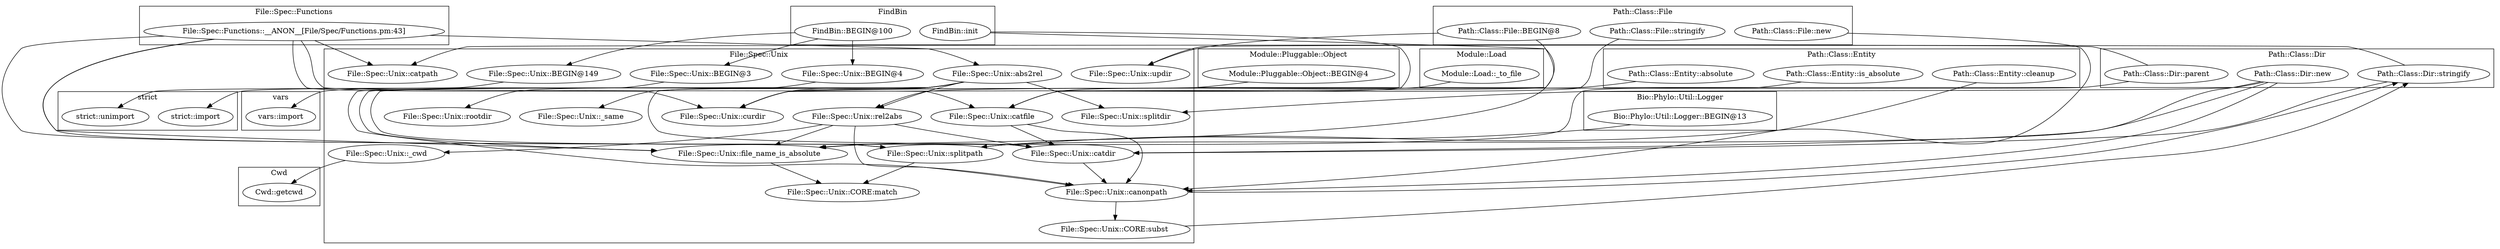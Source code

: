 digraph {
graph [overlap=false]
subgraph cluster_File_Spec_Functions {
	label="File::Spec::Functions";
	"File::Spec::Functions::__ANON__[File/Spec/Functions.pm:43]";
}
subgraph cluster_FindBin {
	label="FindBin";
	"FindBin::init";
	"FindBin::BEGIN@100";
}
subgraph cluster_Bio_Phylo_Util_Logger {
	label="Bio::Phylo::Util::Logger";
	"Bio::Phylo::Util::Logger::BEGIN@13";
}
subgraph cluster_Path_Class_Dir {
	label="Path::Class::Dir";
	"Path::Class::Dir::parent";
	"Path::Class::Dir::new";
	"Path::Class::Dir::stringify";
}
subgraph cluster_Path_Class_Entity {
	label="Path::Class::Entity";
	"Path::Class::Entity::is_absolute";
	"Path::Class::Entity::absolute";
	"Path::Class::Entity::cleanup";
}
subgraph cluster_File_Spec_Unix {
	label="File::Spec::Unix";
	"File::Spec::Unix::canonpath";
	"File::Spec::Unix::BEGIN@149";
	"File::Spec::Unix::abs2rel";
	"File::Spec::Unix::splitpath";
	"File::Spec::Unix::splitdir";
	"File::Spec::Unix::BEGIN@3";
	"File::Spec::Unix::catdir";
	"File::Spec::Unix::curdir";
	"File::Spec::Unix::_cwd";
	"File::Spec::Unix::rel2abs";
	"File::Spec::Unix::rootdir";
	"File::Spec::Unix::CORE:match";
	"File::Spec::Unix::catfile";
	"File::Spec::Unix::_same";
	"File::Spec::Unix::catpath";
	"File::Spec::Unix::updir";
	"File::Spec::Unix::file_name_is_absolute";
	"File::Spec::Unix::BEGIN@4";
	"File::Spec::Unix::CORE:subst";
}
subgraph cluster_Module_Load {
	label="Module::Load";
	"Module::Load::_to_file";
}
subgraph cluster_Module_Pluggable_Object {
	label="Module::Pluggable::Object";
	"Module::Pluggable::Object::BEGIN@4";
}
subgraph cluster_Path_Class_File {
	label="Path::Class::File";
	"Path::Class::File::stringify";
	"Path::Class::File::new";
	"Path::Class::File::BEGIN@8";
}
subgraph cluster_vars {
	label="vars";
	"vars::import";
}
subgraph cluster_Cwd {
	label="Cwd";
	"Cwd::getcwd";
}
subgraph cluster_strict {
	label="strict";
	"strict::unimport";
	"strict::import";
}
"File::Spec::Unix::canonpath" -> "Path::Class::Dir::stringify";
"File::Spec::Unix::CORE:subst" -> "Path::Class::Dir::stringify";
"File::Spec::Unix::abs2rel" -> "File::Spec::Unix::rootdir";
"File::Spec::Functions::__ANON__[File/Spec/Functions.pm:43]" -> "File::Spec::Unix::catpath";
"Path::Class::Dir::stringify" -> "File::Spec::Unix::catpath";
"Module::Load::_to_file" -> "File::Spec::Unix::catfile";
"File::Spec::Functions::__ANON__[File/Spec/Functions.pm:43]" -> "File::Spec::Unix::catfile";
"Path::Class::File::stringify" -> "File::Spec::Unix::catfile";
"FindBin::init" -> "File::Spec::Unix::catfile";
"Path::Class::Dir::new" -> "File::Spec::Unix::splitdir";
"File::Spec::Unix::abs2rel" -> "File::Spec::Unix::splitdir";
"File::Spec::Unix::abs2rel" -> "File::Spec::Unix::rel2abs";
"Path::Class::Entity::absolute" -> "File::Spec::Unix::rel2abs";
"Path::Class::Dir::new" -> "File::Spec::Unix::canonpath";
"File::Spec::Unix::abs2rel" -> "File::Spec::Unix::canonpath";
"File::Spec::Unix::rel2abs" -> "File::Spec::Unix::canonpath";
"Path::Class::Entity::cleanup" -> "File::Spec::Unix::canonpath";
"File::Spec::Unix::catfile" -> "File::Spec::Unix::canonpath";
"File::Spec::Unix::catdir" -> "File::Spec::Unix::canonpath";
"File::Spec::Unix::file_name_is_absolute" -> "File::Spec::Unix::CORE:match";
"File::Spec::Unix::splitpath" -> "File::Spec::Unix::CORE:match";
"Path::Class::Dir::parent" -> "File::Spec::Unix::curdir";
"File::Spec::Unix::abs2rel" -> "File::Spec::Unix::curdir";
"Module::Pluggable::Object::BEGIN@4" -> "File::Spec::Unix::curdir";
"File::Spec::Functions::__ANON__[File/Spec/Functions.pm:43]" -> "File::Spec::Unix::curdir";
"Path::Class::File::BEGIN@8" -> "File::Spec::Unix::curdir";
"Path::Class::Dir::new" -> "File::Spec::Unix::catdir";
"File::Spec::Unix::abs2rel" -> "File::Spec::Unix::catdir";
"File::Spec::Unix::rel2abs" -> "File::Spec::Unix::catdir";
"File::Spec::Functions::__ANON__[File/Spec/Functions.pm:43]" -> "File::Spec::Unix::catdir";
"File::Spec::Unix::catfile" -> "File::Spec::Unix::catdir";
"Path::Class::Dir::stringify" -> "File::Spec::Unix::catdir";
"File::Spec::Unix::BEGIN@3" -> "strict::import";
"FindBin::BEGIN@100" -> "File::Spec::Unix::BEGIN@4";
"File::Spec::Unix::canonpath" -> "File::Spec::Unix::CORE:subst";
"File::Spec::Unix::BEGIN@149" -> "strict::unimport";
"File::Spec::Unix::BEGIN@4" -> "vars::import";
"File::Spec::Unix::abs2rel" -> "File::Spec::Unix::file_name_is_absolute";
"Path::Class::Entity::is_absolute" -> "File::Spec::Unix::file_name_is_absolute";
"File::Spec::Unix::rel2abs" -> "File::Spec::Unix::file_name_is_absolute";
"File::Spec::Functions::__ANON__[File/Spec/Functions.pm:43]" -> "File::Spec::Unix::file_name_is_absolute";
"FindBin::init" -> "File::Spec::Unix::file_name_is_absolute";
"Bio::Phylo::Util::Logger::BEGIN@13" -> "File::Spec::Unix::splitpath";
"Path::Class::Dir::new" -> "File::Spec::Unix::splitpath";
"File::Spec::Unix::abs2rel" -> "File::Spec::Unix::splitpath";
"File::Spec::Functions::__ANON__[File/Spec/Functions.pm:43]" -> "File::Spec::Unix::splitpath";
"Path::Class::File::new" -> "File::Spec::Unix::splitpath";
"File::Spec::Unix::rel2abs" -> "File::Spec::Unix::_cwd";
"File::Spec::Unix::_cwd" -> "Cwd::getcwd";
"FindBin::BEGIN@100" -> "File::Spec::Unix::BEGIN@149";
"FindBin::BEGIN@100" -> "File::Spec::Unix::BEGIN@3";
"File::Spec::Unix::abs2rel" -> "File::Spec::Unix::_same";
"Path::Class::Dir::parent" -> "File::Spec::Unix::updir";
"Path::Class::File::BEGIN@8" -> "File::Spec::Unix::updir";
"File::Spec::Functions::__ANON__[File/Spec/Functions.pm:43]" -> "File::Spec::Unix::abs2rel";
}
